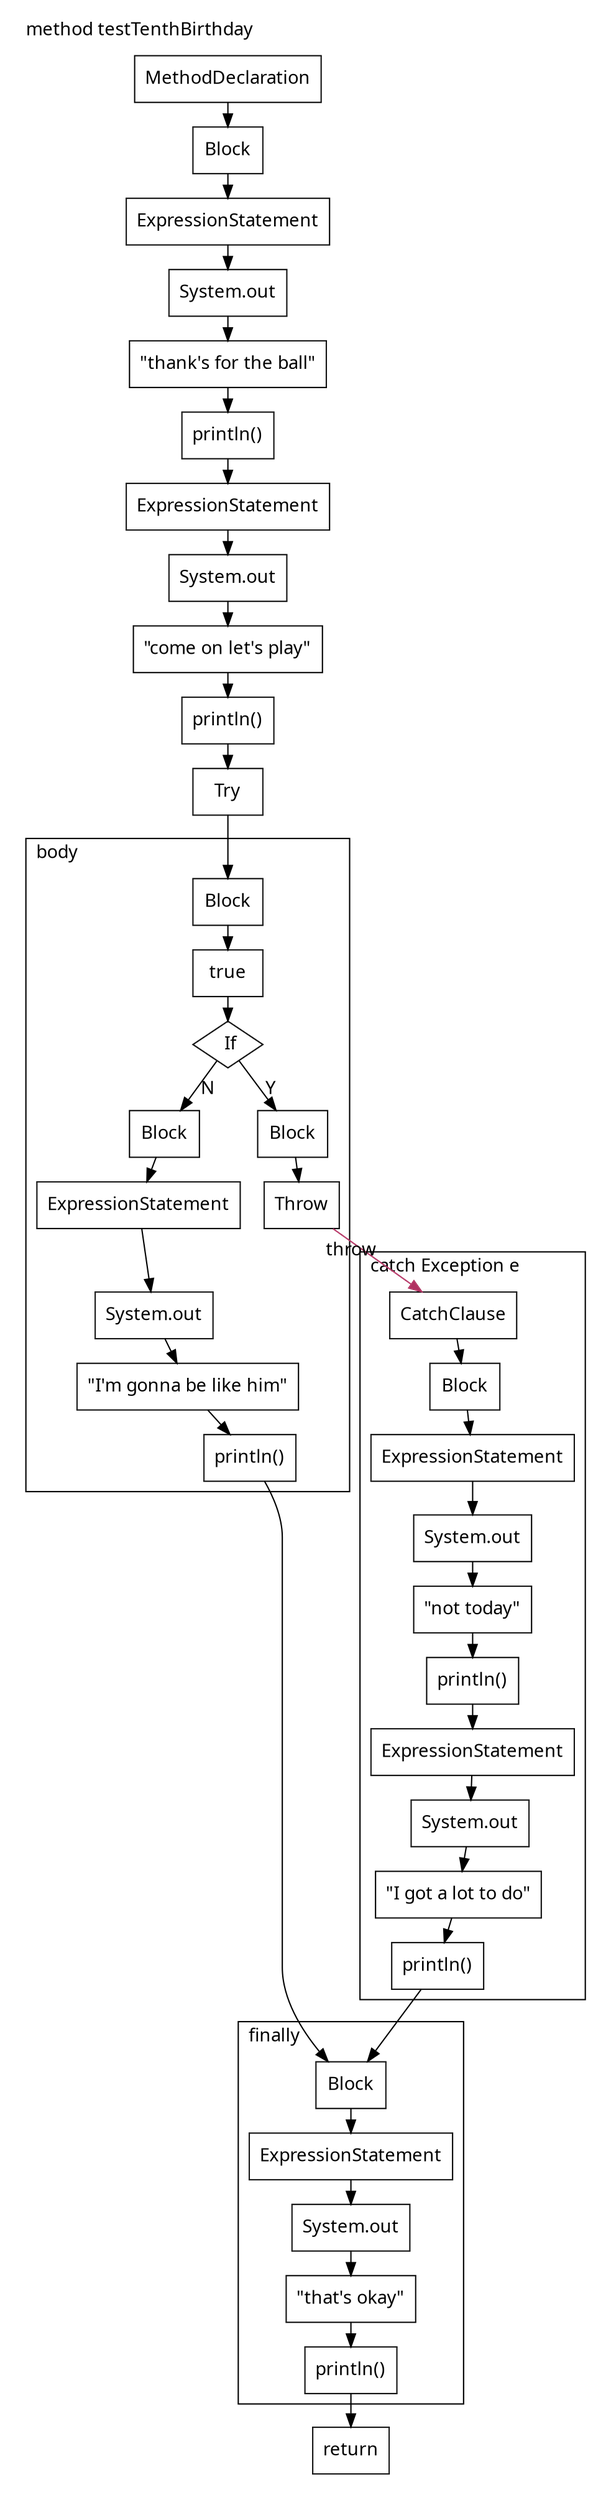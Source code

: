 digraph G {
  node [
    shape = rect;
    fontname = "Handlee";
  ]
  edge [
    fontname = "Handlee";
  ]
  bgcolor = transparent;
  fontname = "Handlee";
  compound = true;
  s_9 [
    class = "methodDeclaration";
    label = "MethodDeclaration";
    fillcolor = white;
    style = filled;
  ];
  s_9_3 [
    class = "block";
    label = "Block";
    fillcolor = white;
    style = filled;
  ];
  s_10 [
    class = "expressionStatement";
    label = "ExpressionStatement";
    fillcolor = white;
    style = filled;
  ];
  s_10_2 [
    class = "methodInvocation";
    label = "println()";
    fillcolor = white;
    style = filled;
  ];
  s_10_3 [
    class = "qualifiedName";
    label = "System.out";
    fillcolor = white;
    style = filled;
  ];
  s_10_7 [
    class = "stringLiteral literal";
    label = "\"thank's for the ball\"";
    fillcolor = white;
    style = filled;
  ];
  s_11 [
    class = "expressionStatement";
    label = "ExpressionStatement";
    fillcolor = white;
    style = filled;
  ];
  s_11_2 [
    class = "methodInvocation";
    label = "println()";
    fillcolor = white;
    style = filled;
  ];
  s_11_3 [
    class = "qualifiedName";
    label = "System.out";
    fillcolor = white;
    style = filled;
  ];
  s_11_7 [
    class = "stringLiteral literal";
    label = "\"come on let's play\"";
    fillcolor = white;
    style = filled;
  ];
  s_12 [
    class = "try";
    label = "Try";
    fillcolor = white;
    style = filled;
  ];
  s_12_2 [
    class = "tryBody block";
    label = "Block";
    fillcolor = white;
    style = filled;
  ];
  if_13 [
    class = "if";
    label = " If";
    fillcolor = white;
    shape = diamond;
    style = filled;
  ];
  s_13 [
    class = "booleanLiteral literal";
    label = "true";
    fillcolor = white;
    style = filled;
  ];
  s_13_2 [
    class = "block";
    label = "Block";
    fillcolor = white;
    style = filled;
  ];
  s_14 [
    class = "throw";
    label = "Throw";
    fillcolor = white;
    style = filled;
  ];
  s_15 [
    class = "block";
    label = "Block";
    fillcolor = white;
    style = filled;
  ];
  s_16 [
    class = "expressionStatement";
    label = "ExpressionStatement";
    fillcolor = white;
    style = filled;
  ];
  s_16_2 [
    class = "methodInvocation";
    label = "println()";
    fillcolor = white;
    style = filled;
  ];
  s_16_3 [
    class = "qualifiedName";
    label = "System.out";
    fillcolor = white;
    style = filled;
  ];
  s_16_7 [
    class = "stringLiteral literal";
    label = "\"I'm gonna be like him\"";
    fillcolor = white;
    style = filled;
  ];
  s_18 [
    class = "catchClause catch";
    label = "CatchClause";
    fillcolor = white;
    style = filled;
  ];
  s_18_5 [
    class = "block";
    label = "Block";
    fillcolor = white;
    style = filled;
  ];
  s_19 [
    class = "expressionStatement";
    label = "ExpressionStatement";
    fillcolor = white;
    style = filled;
  ];
  s_19_2 [
    class = "methodInvocation";
    label = "println()";
    fillcolor = white;
    style = filled;
  ];
  s_19_3 [
    class = "qualifiedName";
    label = "System.out";
    fillcolor = white;
    style = filled;
  ];
  s_19_7 [
    class = "stringLiteral literal";
    label = "\"not today\"";
    fillcolor = white;
    style = filled;
  ];
  s_20 [
    class = "expressionStatement";
    label = "ExpressionStatement";
    fillcolor = white;
    style = filled;
  ];
  s_20_2 [
    class = "methodInvocation";
    label = "println()";
    fillcolor = white;
    style = filled;
  ];
  s_20_3 [
    class = "qualifiedName";
    label = "System.out";
    fillcolor = white;
    style = filled;
  ];
  s_20_7 [
    class = "stringLiteral literal";
    label = "\"I got a lot to do\"";
    fillcolor = white;
    style = filled;
  ];
  s_21 [
    class = "finally block";
    label = "Block";
    fillcolor = white;
    style = filled;
  ];
  s_22 [
    class = "expressionStatement";
    label = "ExpressionStatement";
    fillcolor = white;
    style = filled;
  ];
  s_22_2 [
    class = "methodInvocation";
    label = "println()";
    fillcolor = white;
    style = filled;
  ];
  s_22_3 [
    class = "qualifiedName";
    label = "System.out";
    fillcolor = white;
    style = filled;
  ];
  s_22_7 [
    class = "stringLiteral literal";
    label = "\"that's okay\"";
    fillcolor = white;
    style = filled;
  ];
  m_24 [
    class = "method end";
    label = "return";
    fillcolor = white;
    style = filled;
  ];
  s_9 -> s_9_3;
  s_9_3 -> s_10;
  s_10 -> s_10_3;
  s_10_3 -> s_10_7;
  s_10_7 -> s_10_2;
  s_10_2 -> s_11;
  s_11 -> s_11_3;
  s_11_3 -> s_11_7;
  s_11_7 -> s_11_2;
  s_11_2 -> s_12;
  s_12 -> s_12_2;
  s_12_2 -> s_13;
  s_13 -> if_13;
  if_13 -> s_13_2 [
    label="Y";
  ];
  if_13 -> s_15 [
    label="N";
  ];
  s_13_2 -> s_14;
  s_15 -> s_16;
  s_16 -> s_16_3;
  s_16_3 -> s_16_7;
  s_16_7 -> s_16_2;
  s_14 -> s_18 [
    color = maroon;
    xlabel = "throw";
  ];
  s_18 -> s_18_5;
  s_18_5 -> s_19;
  s_19 -> s_19_3;
  s_19_3 -> s_19_7;
  s_19_7 -> s_19_2;
  s_19_2 -> s_20;
  s_20 -> s_20_3;
  s_20_3 -> s_20_7;
  s_20_7 -> s_20_2;
  s_16_2 -> s_21;
  s_20_2 -> s_21;
  s_21 -> s_22;
  s_22 -> s_22_3;
  s_22_3 -> s_22_7;
  s_22_7 -> s_22_2;
  s_22_2 -> m_24;

  subgraph cluster_m_9 {
    label="method testTenthBirthday";
    labeljust = "l";
    ranksep = 0.5;
    pencolor = transparent;
    s_9; s_9_3; s_10; s_10_2; s_10_3; s_10_7; s_11; s_11_2; s_11_3; s_11_7; s_12; m_24;
    subgraph cluster_t_body_12 {
      label="body";
      labeljust = "l";
      ranksep = 0.5;
      pencolor = black;
      s_12_2; if_13; s_13; s_13_2; s_14; s_15; s_16; s_16_2; s_16_3; s_16_7;
    }
    subgraph cluster_t_catch_18 {
      label="catch Exception e";
      labeljust = "l";
      ranksep = 0.5;
      pencolor = black;
      s_18; s_18_5; s_19; s_19_2; s_19_3; s_19_7; s_20; s_20_2; s_20_3; s_20_7;
    }
    subgraph cluster_t_finally_21 {
      label="finally";
      labeljust = "l";
      ranksep = 0.5;
      pencolor = black;
      s_21; s_22; s_22_2; s_22_3; s_22_7;
    }
  }
}

